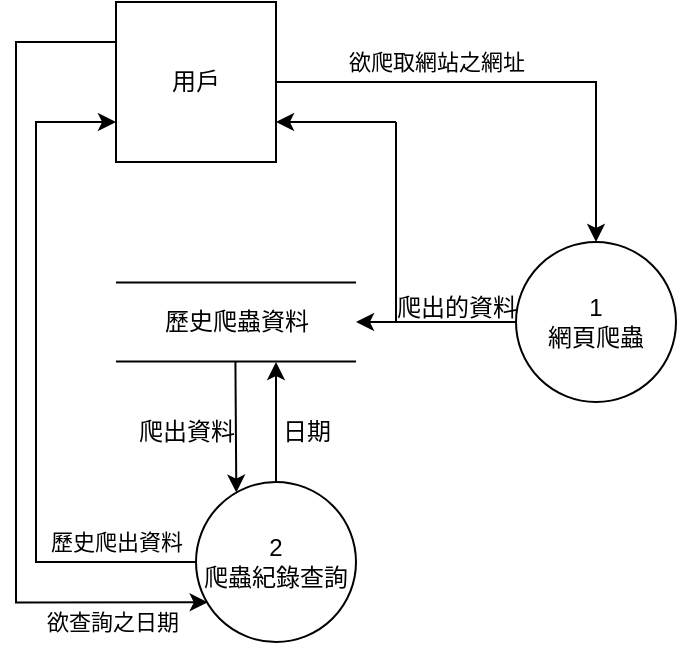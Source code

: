 <mxfile version="21.2.9" type="device">
  <diagram name="第 1 页" id="_hKIImX2wf-dFybGEGHS">
    <mxGraphModel dx="957" dy="445" grid="1" gridSize="10" guides="1" tooltips="1" connect="1" arrows="1" fold="1" page="1" pageScale="1" pageWidth="827" pageHeight="1169" math="0" shadow="0">
      <root>
        <mxCell id="0" />
        <mxCell id="1" parent="0" />
        <mxCell id="SaKuZngBujYHLQphRgoP-3" style="edgeStyle=orthogonalEdgeStyle;rounded=0;orthogonalLoop=1;jettySize=auto;html=1;entryX=0.5;entryY=0;entryDx=0;entryDy=0;" edge="1" parent="1" source="SaKuZngBujYHLQphRgoP-1" target="SaKuZngBujYHLQphRgoP-2">
          <mxGeometry relative="1" as="geometry">
            <mxPoint x="520" y="360" as="targetPoint" />
          </mxGeometry>
        </mxCell>
        <mxCell id="SaKuZngBujYHLQphRgoP-5" value="欲爬取網站之網址" style="edgeLabel;html=1;align=center;verticalAlign=middle;resizable=0;points=[];" vertex="1" connectable="0" parent="SaKuZngBujYHLQphRgoP-3">
          <mxGeometry x="-0.208" y="1" relative="1" as="geometry">
            <mxPoint x="-15" y="-9" as="offset" />
          </mxGeometry>
        </mxCell>
        <mxCell id="SaKuZngBujYHLQphRgoP-28" style="edgeStyle=orthogonalEdgeStyle;rounded=0;orthogonalLoop=1;jettySize=auto;html=1;exitX=0;exitY=0.25;exitDx=0;exitDy=0;entryX=0.073;entryY=0.752;entryDx=0;entryDy=0;entryPerimeter=0;" edge="1" parent="1" source="SaKuZngBujYHLQphRgoP-1" target="SaKuZngBujYHLQphRgoP-25">
          <mxGeometry relative="1" as="geometry">
            <mxPoint x="240" y="620" as="targetPoint" />
            <Array as="points">
              <mxPoint x="230" y="340" />
              <mxPoint x="230" y="620" />
            </Array>
          </mxGeometry>
        </mxCell>
        <mxCell id="SaKuZngBujYHLQphRgoP-33" value="欲查詢之日期" style="edgeLabel;html=1;align=center;verticalAlign=middle;resizable=0;points=[];" vertex="1" connectable="0" parent="SaKuZngBujYHLQphRgoP-28">
          <mxGeometry x="0.699" relative="1" as="geometry">
            <mxPoint x="16" y="10" as="offset" />
          </mxGeometry>
        </mxCell>
        <mxCell id="SaKuZngBujYHLQphRgoP-1" value="用戶" style="whiteSpace=wrap;html=1;aspect=fixed;" vertex="1" parent="1">
          <mxGeometry x="280" y="320" width="80" height="80" as="geometry" />
        </mxCell>
        <mxCell id="SaKuZngBujYHLQphRgoP-21" style="edgeStyle=orthogonalEdgeStyle;rounded=0;orthogonalLoop=1;jettySize=auto;html=1;" edge="1" parent="1" source="SaKuZngBujYHLQphRgoP-2">
          <mxGeometry relative="1" as="geometry">
            <mxPoint x="400" y="480" as="targetPoint" />
            <Array as="points">
              <mxPoint x="440" y="480" />
              <mxPoint x="440" y="480" />
            </Array>
          </mxGeometry>
        </mxCell>
        <mxCell id="SaKuZngBujYHLQphRgoP-2" value="1&lt;br&gt;網頁爬蟲" style="ellipse;whiteSpace=wrap;html=1;aspect=fixed;" vertex="1" parent="1">
          <mxGeometry x="480" y="440" width="80" height="80" as="geometry" />
        </mxCell>
        <mxCell id="SaKuZngBujYHLQphRgoP-11" value="" style="group" vertex="1" connectable="0" parent="1">
          <mxGeometry x="280" y="460.25" width="120" height="39.5" as="geometry" />
        </mxCell>
        <mxCell id="SaKuZngBujYHLQphRgoP-13" value="" style="group" vertex="1" connectable="0" parent="SaKuZngBujYHLQphRgoP-11">
          <mxGeometry width="120" height="39.5" as="geometry" />
        </mxCell>
        <mxCell id="SaKuZngBujYHLQphRgoP-9" value="" style="endArrow=none;html=1;rounded=0;" edge="1" parent="SaKuZngBujYHLQphRgoP-13">
          <mxGeometry width="50" height="50" relative="1" as="geometry">
            <mxPoint as="sourcePoint" />
            <mxPoint x="120" as="targetPoint" />
          </mxGeometry>
        </mxCell>
        <mxCell id="SaKuZngBujYHLQphRgoP-10" value="" style="endArrow=none;html=1;rounded=0;" edge="1" parent="SaKuZngBujYHLQphRgoP-13">
          <mxGeometry width="50" height="50" relative="1" as="geometry">
            <mxPoint y="39.5" as="sourcePoint" />
            <mxPoint x="120" y="39.5" as="targetPoint" />
          </mxGeometry>
        </mxCell>
        <mxCell id="SaKuZngBujYHLQphRgoP-12" value="歷史爬蟲資料" style="text;html=1;align=center;verticalAlign=middle;resizable=0;points=[];autosize=1;strokeColor=none;fillColor=none;" vertex="1" parent="SaKuZngBujYHLQphRgoP-13">
          <mxGeometry x="10" y="4.75" width="100" height="30" as="geometry" />
        </mxCell>
        <mxCell id="SaKuZngBujYHLQphRgoP-22" value="" style="endArrow=none;html=1;rounded=0;" edge="1" parent="1">
          <mxGeometry width="50" height="50" relative="1" as="geometry">
            <mxPoint x="420" y="480" as="sourcePoint" />
            <mxPoint x="420" y="380" as="targetPoint" />
          </mxGeometry>
        </mxCell>
        <mxCell id="SaKuZngBujYHLQphRgoP-23" value="" style="endArrow=classic;html=1;rounded=0;" edge="1" parent="1">
          <mxGeometry width="50" height="50" relative="1" as="geometry">
            <mxPoint x="420" y="380" as="sourcePoint" />
            <mxPoint x="360" y="380" as="targetPoint" />
          </mxGeometry>
        </mxCell>
        <mxCell id="SaKuZngBujYHLQphRgoP-24" value="爬出的資料" style="text;html=1;align=center;verticalAlign=middle;resizable=0;points=[];autosize=1;strokeColor=none;fillColor=none;" vertex="1" parent="1">
          <mxGeometry x="410" y="458" width="80" height="30" as="geometry" />
        </mxCell>
        <mxCell id="SaKuZngBujYHLQphRgoP-29" style="edgeStyle=orthogonalEdgeStyle;rounded=0;orthogonalLoop=1;jettySize=auto;html=1;entryX=0;entryY=0.75;entryDx=0;entryDy=0;" edge="1" parent="1" source="SaKuZngBujYHLQphRgoP-25" target="SaKuZngBujYHLQphRgoP-1">
          <mxGeometry relative="1" as="geometry">
            <mxPoint x="250" y="380" as="targetPoint" />
            <Array as="points">
              <mxPoint x="240" y="600" />
              <mxPoint x="240" y="380" />
            </Array>
          </mxGeometry>
        </mxCell>
        <mxCell id="SaKuZngBujYHLQphRgoP-34" value="歷史爬出資料" style="edgeLabel;html=1;align=center;verticalAlign=middle;resizable=0;points=[];" vertex="1" connectable="0" parent="SaKuZngBujYHLQphRgoP-29">
          <mxGeometry x="-0.676" y="-2" relative="1" as="geometry">
            <mxPoint x="15" y="-8" as="offset" />
          </mxGeometry>
        </mxCell>
        <mxCell id="SaKuZngBujYHLQphRgoP-30" style="edgeStyle=orthogonalEdgeStyle;rounded=0;orthogonalLoop=1;jettySize=auto;html=1;" edge="1" parent="1" source="SaKuZngBujYHLQphRgoP-25">
          <mxGeometry relative="1" as="geometry">
            <mxPoint x="360" y="500" as="targetPoint" />
          </mxGeometry>
        </mxCell>
        <mxCell id="SaKuZngBujYHLQphRgoP-25" value="2&lt;br&gt;爬蟲紀錄查詢" style="ellipse;whiteSpace=wrap;html=1;aspect=fixed;" vertex="1" parent="1">
          <mxGeometry x="320" y="560" width="80" height="80" as="geometry" />
        </mxCell>
        <mxCell id="SaKuZngBujYHLQphRgoP-32" value="" style="endArrow=classic;html=1;rounded=0;entryX=0.252;entryY=0.066;entryDx=0;entryDy=0;entryPerimeter=0;" edge="1" parent="1" target="SaKuZngBujYHLQphRgoP-25">
          <mxGeometry width="50" height="50" relative="1" as="geometry">
            <mxPoint x="339.71" y="500" as="sourcePoint" />
            <mxPoint x="339.71" y="560" as="targetPoint" />
          </mxGeometry>
        </mxCell>
        <mxCell id="SaKuZngBujYHLQphRgoP-35" value="日期" style="text;html=1;align=center;verticalAlign=middle;resizable=0;points=[];autosize=1;strokeColor=none;fillColor=none;" vertex="1" parent="1">
          <mxGeometry x="350" y="520" width="50" height="30" as="geometry" />
        </mxCell>
        <mxCell id="SaKuZngBujYHLQphRgoP-36" value="爬出資料" style="text;html=1;align=center;verticalAlign=middle;resizable=0;points=[];autosize=1;strokeColor=none;fillColor=none;" vertex="1" parent="1">
          <mxGeometry x="280" y="520" width="70" height="30" as="geometry" />
        </mxCell>
      </root>
    </mxGraphModel>
  </diagram>
</mxfile>
